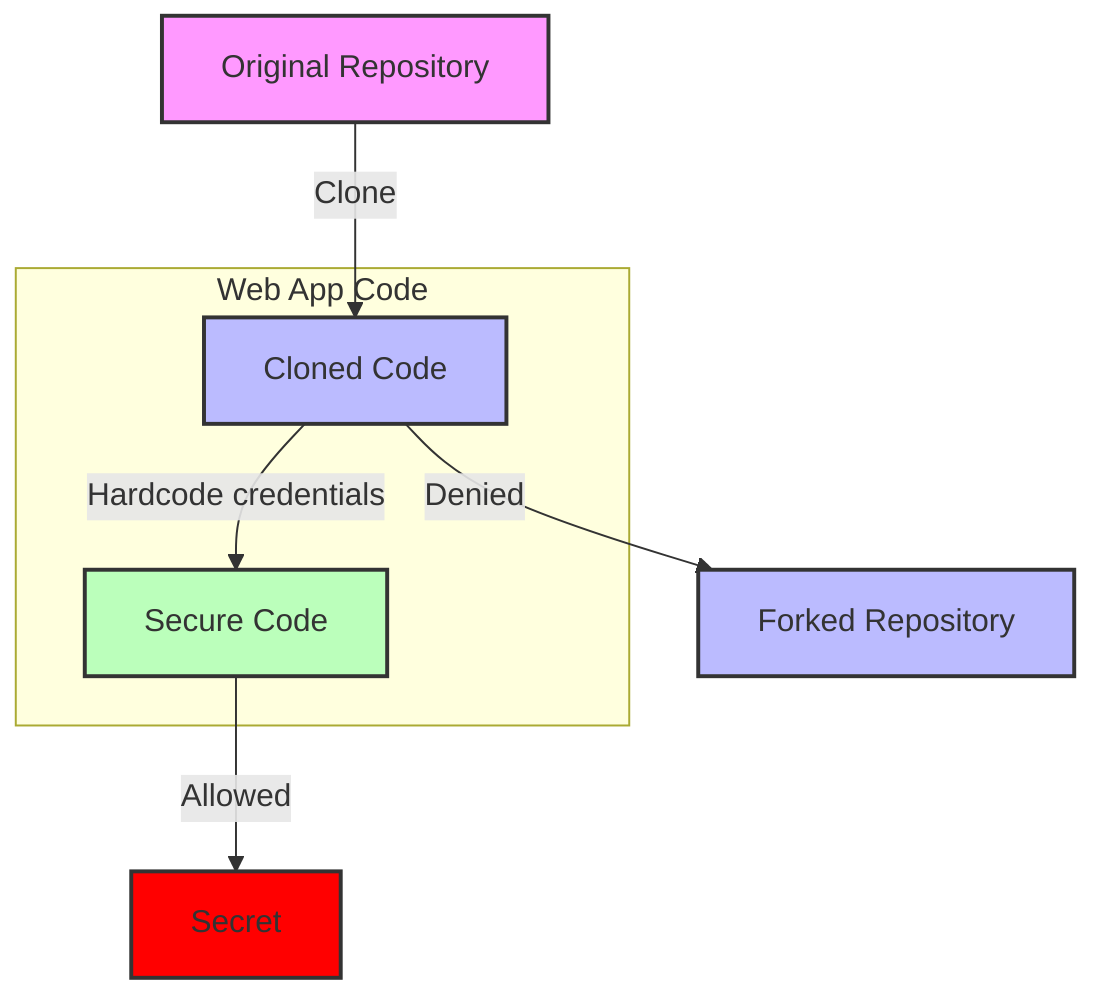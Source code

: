 graph TD
    A[Original Repository] -->|Clone| B[Cloned Code]
    B -->|Hardcode credentials| C[Secure Code]
    C -->|Allowed| D[Secret]
    B -->|Denied| E[Forked Repository]

    subgraph Web App Code
        B
        C
    end

    style A fill:#f9f,stroke:#333,stroke-width:2px
    style B fill:#bbf,stroke:#333,stroke-width:2px
    style C fill:#bfb,stroke:#333,stroke-width:2px
    style D fill:#f00,stroke:#333,stroke-width:2px
    style E fill:#bbf,stroke:#333,stroke-width:2px